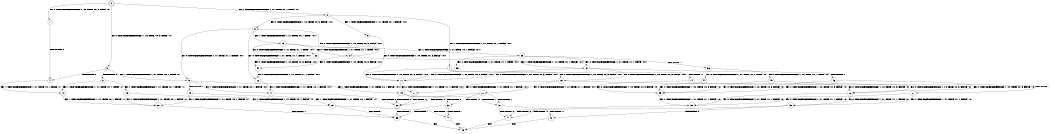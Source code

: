 digraph BCG {
size = "7, 10.5";
center = TRUE;
node [shape = circle];
0 [peripheries = 2];
0 -> 1 [label = "EX !0 !ATOMIC_EXCH_BRANCH (1, +0, TRUE, +0, 3, TRUE) !:0:"];
0 -> 2 [label = "EX !1 !ATOMIC_EXCH_BRANCH (1, +1, TRUE, +0, 1, TRUE) !:0:"];
0 -> 3 [label = "EX !0 !ATOMIC_EXCH_BRANCH (1, +0, TRUE, +0, 3, TRUE) !:0:"];
1 -> 4 [label = "TERMINATE !0"];
2 -> 5 [label = "EX !1 !ATOMIC_EXCH_BRANCH (1, +1, TRUE, +0, 1, FALSE) !:0:1:"];
2 -> 6 [label = "EX !0 !ATOMIC_EXCH_BRANCH (1, +0, TRUE, +0, 3, FALSE) !:0:1:"];
2 -> 7 [label = "EX !1 !ATOMIC_EXCH_BRANCH (1, +1, TRUE, +0, 1, FALSE) !:0:1:"];
3 -> 4 [label = "TERMINATE !0"];
3 -> 8 [label = "TERMINATE !0"];
3 -> 9 [label = "EX !1 !ATOMIC_EXCH_BRANCH (1, +1, TRUE, +0, 1, TRUE) !:0:"];
4 -> 10 [label = "EX !1 !ATOMIC_EXCH_BRANCH (1, +1, TRUE, +0, 1, TRUE) !:1:"];
5 -> 11 [label = "EX !0 !ATOMIC_EXCH_BRANCH (1, +0, TRUE, +0, 3, FALSE) !:0:1:"];
6 -> 12 [label = "EX !0 !ATOMIC_EXCH_BRANCH (1, +1, TRUE, +1, 1, FALSE) !:0:1:"];
6 -> 13 [label = "EX !1 !ATOMIC_EXCH_BRANCH (1, +1, TRUE, +0, 1, TRUE) !:0:1:"];
6 -> 9 [label = "EX !0 !ATOMIC_EXCH_BRANCH (1, +1, TRUE, +1, 1, FALSE) !:0:1:"];
7 -> 11 [label = "EX !0 !ATOMIC_EXCH_BRANCH (1, +0, TRUE, +0, 3, FALSE) !:0:1:"];
7 -> 14 [label = "TERMINATE !1"];
7 -> 15 [label = "EX !0 !ATOMIC_EXCH_BRANCH (1, +0, TRUE, +0, 3, FALSE) !:0:1:"];
8 -> 10 [label = "EX !1 !ATOMIC_EXCH_BRANCH (1, +1, TRUE, +0, 1, TRUE) !:1:"];
8 -> 16 [label = "EX !1 !ATOMIC_EXCH_BRANCH (1, +1, TRUE, +0, 1, TRUE) !:1:"];
9 -> 17 [label = "EX !1 !ATOMIC_EXCH_BRANCH (1, +1, TRUE, +0, 1, FALSE) !:0:1:"];
9 -> 18 [label = "TERMINATE !0"];
9 -> 19 [label = "EX !1 !ATOMIC_EXCH_BRANCH (1, +1, TRUE, +0, 1, FALSE) !:0:1:"];
10 -> 20 [label = "EX !1 !ATOMIC_EXCH_BRANCH (1, +1, TRUE, +0, 1, FALSE) !:1:"];
11 -> 21 [label = "EX !0 !ATOMIC_EXCH_BRANCH (1, +1, TRUE, +1, 1, FALSE) !:0:1:"];
12 -> 17 [label = "EX !1 !ATOMIC_EXCH_BRANCH (1, +1, TRUE, +0, 1, FALSE) !:0:1:"];
13 -> 22 [label = "EX !0 !ATOMIC_EXCH_BRANCH (1, +1, TRUE, +1, 1, TRUE) !:0:1:"];
13 -> 23 [label = "EX !1 !ATOMIC_EXCH_BRANCH (1, +1, TRUE, +0, 1, FALSE) !:0:1:"];
13 -> 24 [label = "EX !0 !ATOMIC_EXCH_BRANCH (1, +1, TRUE, +1, 1, TRUE) !:0:1:"];
14 -> 25 [label = "EX !0 !ATOMIC_EXCH_BRANCH (1, +0, TRUE, +0, 3, FALSE) !:0:"];
14 -> 26 [label = "EX !0 !ATOMIC_EXCH_BRANCH (1, +0, TRUE, +0, 3, FALSE) !:0:"];
15 -> 21 [label = "EX !0 !ATOMIC_EXCH_BRANCH (1, +1, TRUE, +1, 1, FALSE) !:0:1:"];
15 -> 27 [label = "TERMINATE !1"];
15 -> 28 [label = "EX !0 !ATOMIC_EXCH_BRANCH (1, +1, TRUE, +1, 1, FALSE) !:0:1:"];
16 -> 20 [label = "EX !1 !ATOMIC_EXCH_BRANCH (1, +1, TRUE, +0, 1, FALSE) !:1:"];
16 -> 29 [label = "EX !1 !ATOMIC_EXCH_BRANCH (1, +1, TRUE, +0, 1, FALSE) !:1:"];
17 -> 30 [label = "TERMINATE !0"];
18 -> 20 [label = "EX !1 !ATOMIC_EXCH_BRANCH (1, +1, TRUE, +0, 1, FALSE) !:1:"];
18 -> 29 [label = "EX !1 !ATOMIC_EXCH_BRANCH (1, +1, TRUE, +0, 1, FALSE) !:1:"];
19 -> 30 [label = "TERMINATE !0"];
19 -> 31 [label = "TERMINATE !1"];
19 -> 32 [label = "TERMINATE !0"];
20 -> 33 [label = "TERMINATE !1"];
21 -> 30 [label = "TERMINATE !0"];
22 -> 34 [label = "EX !0 !ATOMIC_EXCH_BRANCH (1, +0, TRUE, +0, 3, FALSE) !:0:1:"];
23 -> 35 [label = "EX !0 !ATOMIC_EXCH_BRANCH (1, +1, TRUE, +1, 1, TRUE) !:0:1:"];
23 -> 36 [label = "TERMINATE !1"];
23 -> 37 [label = "EX !0 !ATOMIC_EXCH_BRANCH (1, +1, TRUE, +1, 1, TRUE) !:0:1:"];
24 -> 34 [label = "EX !0 !ATOMIC_EXCH_BRANCH (1, +0, TRUE, +0, 3, FALSE) !:0:1:"];
24 -> 37 [label = "EX !1 !ATOMIC_EXCH_BRANCH (1, +1, TRUE, +0, 1, FALSE) !:0:1:"];
24 -> 6 [label = "EX !0 !ATOMIC_EXCH_BRANCH (1, +0, TRUE, +0, 3, FALSE) !:0:1:"];
25 -> 38 [label = "EX !0 !ATOMIC_EXCH_BRANCH (1, +1, TRUE, +1, 1, FALSE) !:0:"];
26 -> 38 [label = "EX !0 !ATOMIC_EXCH_BRANCH (1, +1, TRUE, +1, 1, FALSE) !:0:"];
26 -> 39 [label = "EX !0 !ATOMIC_EXCH_BRANCH (1, +1, TRUE, +1, 1, FALSE) !:0:"];
27 -> 38 [label = "EX !0 !ATOMIC_EXCH_BRANCH (1, +1, TRUE, +1, 1, FALSE) !:0:"];
27 -> 39 [label = "EX !0 !ATOMIC_EXCH_BRANCH (1, +1, TRUE, +1, 1, FALSE) !:0:"];
28 -> 30 [label = "TERMINATE !0"];
28 -> 31 [label = "TERMINATE !1"];
28 -> 32 [label = "TERMINATE !0"];
29 -> 33 [label = "TERMINATE !1"];
29 -> 40 [label = "TERMINATE !1"];
30 -> 33 [label = "TERMINATE !1"];
31 -> 41 [label = "TERMINATE !0"];
31 -> 42 [label = "TERMINATE !0"];
32 -> 33 [label = "TERMINATE !1"];
32 -> 40 [label = "TERMINATE !1"];
33 -> 43 [label = "exit"];
34 -> 12 [label = "EX !0 !ATOMIC_EXCH_BRANCH (1, +1, TRUE, +1, 1, FALSE) !:0:1:"];
35 -> 11 [label = "EX !0 !ATOMIC_EXCH_BRANCH (1, +0, TRUE, +0, 3, FALSE) !:0:1:"];
36 -> 44 [label = "EX !0 !ATOMIC_EXCH_BRANCH (1, +1, TRUE, +1, 1, TRUE) !:0:"];
36 -> 45 [label = "EX !0 !ATOMIC_EXCH_BRANCH (1, +1, TRUE, +1, 1, TRUE) !:0:"];
37 -> 11 [label = "EX !0 !ATOMIC_EXCH_BRANCH (1, +0, TRUE, +0, 3, FALSE) !:0:1:"];
37 -> 46 [label = "TERMINATE !1"];
37 -> 15 [label = "EX !0 !ATOMIC_EXCH_BRANCH (1, +0, TRUE, +0, 3, FALSE) !:0:1:"];
38 -> 41 [label = "TERMINATE !0"];
39 -> 41 [label = "TERMINATE !0"];
39 -> 42 [label = "TERMINATE !0"];
40 -> 43 [label = "exit"];
41 -> 43 [label = "exit"];
42 -> 43 [label = "exit"];
44 -> 25 [label = "EX !0 !ATOMIC_EXCH_BRANCH (1, +0, TRUE, +0, 3, FALSE) !:0:"];
45 -> 25 [label = "EX !0 !ATOMIC_EXCH_BRANCH (1, +0, TRUE, +0, 3, FALSE) !:0:"];
45 -> 26 [label = "EX !0 !ATOMIC_EXCH_BRANCH (1, +0, TRUE, +0, 3, FALSE) !:0:"];
46 -> 25 [label = "EX !0 !ATOMIC_EXCH_BRANCH (1, +0, TRUE, +0, 3, FALSE) !:0:"];
46 -> 26 [label = "EX !0 !ATOMIC_EXCH_BRANCH (1, +0, TRUE, +0, 3, FALSE) !:0:"];
}
